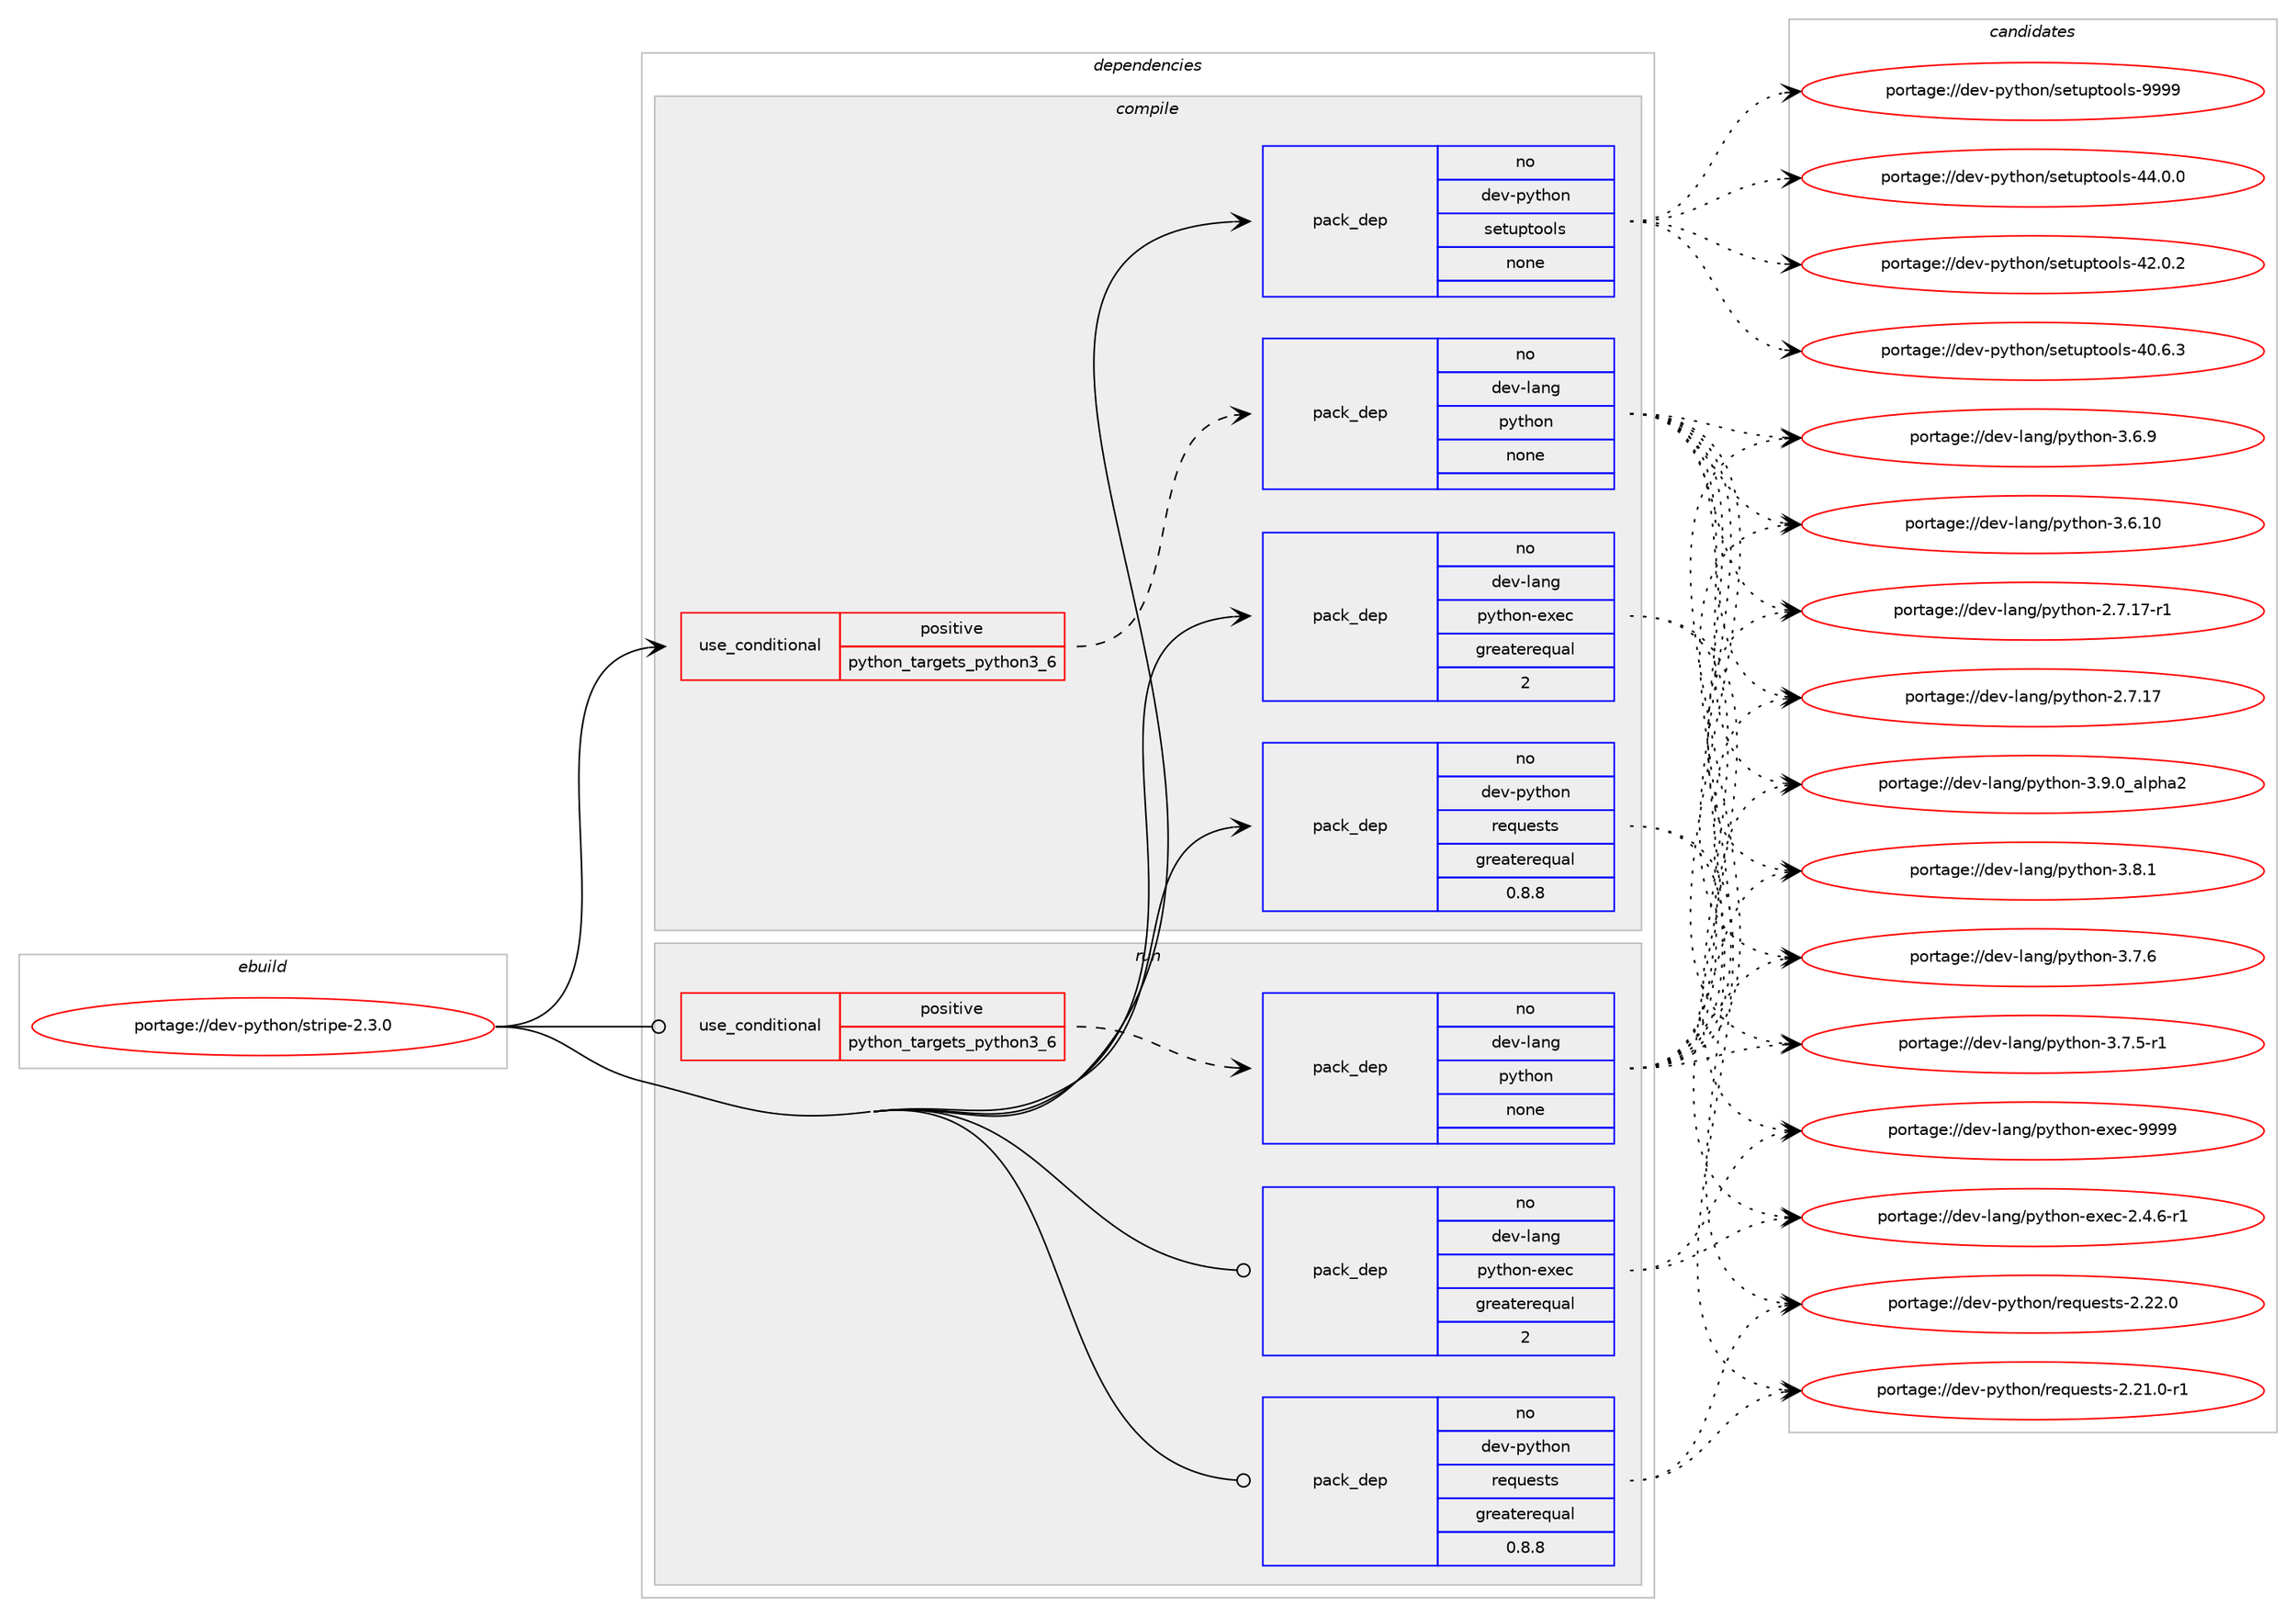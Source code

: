 digraph prolog {

# *************
# Graph options
# *************

newrank=true;
concentrate=true;
compound=true;
graph [rankdir=LR,fontname=Helvetica,fontsize=10,ranksep=1.5];#, ranksep=2.5, nodesep=0.2];
edge  [arrowhead=vee];
node  [fontname=Helvetica,fontsize=10];

# **********
# The ebuild
# **********

subgraph cluster_leftcol {
color=gray;
rank=same;
label=<<i>ebuild</i>>;
id [label="portage://dev-python/stripe-2.3.0", color=red, width=4, href="../dev-python/stripe-2.3.0.svg"];
}

# ****************
# The dependencies
# ****************

subgraph cluster_midcol {
color=gray;
label=<<i>dependencies</i>>;
subgraph cluster_compile {
fillcolor="#eeeeee";
style=filled;
label=<<i>compile</i>>;
subgraph cond105285 {
dependency423415 [label=<<TABLE BORDER="0" CELLBORDER="1" CELLSPACING="0" CELLPADDING="4"><TR><TD ROWSPAN="3" CELLPADDING="10">use_conditional</TD></TR><TR><TD>positive</TD></TR><TR><TD>python_targets_python3_6</TD></TR></TABLE>>, shape=none, color=red];
subgraph pack313232 {
dependency423416 [label=<<TABLE BORDER="0" CELLBORDER="1" CELLSPACING="0" CELLPADDING="4" WIDTH="220"><TR><TD ROWSPAN="6" CELLPADDING="30">pack_dep</TD></TR><TR><TD WIDTH="110">no</TD></TR><TR><TD>dev-lang</TD></TR><TR><TD>python</TD></TR><TR><TD>none</TD></TR><TR><TD></TD></TR></TABLE>>, shape=none, color=blue];
}
dependency423415:e -> dependency423416:w [weight=20,style="dashed",arrowhead="vee"];
}
id:e -> dependency423415:w [weight=20,style="solid",arrowhead="vee"];
subgraph pack313233 {
dependency423417 [label=<<TABLE BORDER="0" CELLBORDER="1" CELLSPACING="0" CELLPADDING="4" WIDTH="220"><TR><TD ROWSPAN="6" CELLPADDING="30">pack_dep</TD></TR><TR><TD WIDTH="110">no</TD></TR><TR><TD>dev-lang</TD></TR><TR><TD>python-exec</TD></TR><TR><TD>greaterequal</TD></TR><TR><TD>2</TD></TR></TABLE>>, shape=none, color=blue];
}
id:e -> dependency423417:w [weight=20,style="solid",arrowhead="vee"];
subgraph pack313234 {
dependency423418 [label=<<TABLE BORDER="0" CELLBORDER="1" CELLSPACING="0" CELLPADDING="4" WIDTH="220"><TR><TD ROWSPAN="6" CELLPADDING="30">pack_dep</TD></TR><TR><TD WIDTH="110">no</TD></TR><TR><TD>dev-python</TD></TR><TR><TD>requests</TD></TR><TR><TD>greaterequal</TD></TR><TR><TD>0.8.8</TD></TR></TABLE>>, shape=none, color=blue];
}
id:e -> dependency423418:w [weight=20,style="solid",arrowhead="vee"];
subgraph pack313235 {
dependency423419 [label=<<TABLE BORDER="0" CELLBORDER="1" CELLSPACING="0" CELLPADDING="4" WIDTH="220"><TR><TD ROWSPAN="6" CELLPADDING="30">pack_dep</TD></TR><TR><TD WIDTH="110">no</TD></TR><TR><TD>dev-python</TD></TR><TR><TD>setuptools</TD></TR><TR><TD>none</TD></TR><TR><TD></TD></TR></TABLE>>, shape=none, color=blue];
}
id:e -> dependency423419:w [weight=20,style="solid",arrowhead="vee"];
}
subgraph cluster_compileandrun {
fillcolor="#eeeeee";
style=filled;
label=<<i>compile and run</i>>;
}
subgraph cluster_run {
fillcolor="#eeeeee";
style=filled;
label=<<i>run</i>>;
subgraph cond105286 {
dependency423420 [label=<<TABLE BORDER="0" CELLBORDER="1" CELLSPACING="0" CELLPADDING="4"><TR><TD ROWSPAN="3" CELLPADDING="10">use_conditional</TD></TR><TR><TD>positive</TD></TR><TR><TD>python_targets_python3_6</TD></TR></TABLE>>, shape=none, color=red];
subgraph pack313236 {
dependency423421 [label=<<TABLE BORDER="0" CELLBORDER="1" CELLSPACING="0" CELLPADDING="4" WIDTH="220"><TR><TD ROWSPAN="6" CELLPADDING="30">pack_dep</TD></TR><TR><TD WIDTH="110">no</TD></TR><TR><TD>dev-lang</TD></TR><TR><TD>python</TD></TR><TR><TD>none</TD></TR><TR><TD></TD></TR></TABLE>>, shape=none, color=blue];
}
dependency423420:e -> dependency423421:w [weight=20,style="dashed",arrowhead="vee"];
}
id:e -> dependency423420:w [weight=20,style="solid",arrowhead="odot"];
subgraph pack313237 {
dependency423422 [label=<<TABLE BORDER="0" CELLBORDER="1" CELLSPACING="0" CELLPADDING="4" WIDTH="220"><TR><TD ROWSPAN="6" CELLPADDING="30">pack_dep</TD></TR><TR><TD WIDTH="110">no</TD></TR><TR><TD>dev-lang</TD></TR><TR><TD>python-exec</TD></TR><TR><TD>greaterequal</TD></TR><TR><TD>2</TD></TR></TABLE>>, shape=none, color=blue];
}
id:e -> dependency423422:w [weight=20,style="solid",arrowhead="odot"];
subgraph pack313238 {
dependency423423 [label=<<TABLE BORDER="0" CELLBORDER="1" CELLSPACING="0" CELLPADDING="4" WIDTH="220"><TR><TD ROWSPAN="6" CELLPADDING="30">pack_dep</TD></TR><TR><TD WIDTH="110">no</TD></TR><TR><TD>dev-python</TD></TR><TR><TD>requests</TD></TR><TR><TD>greaterequal</TD></TR><TR><TD>0.8.8</TD></TR></TABLE>>, shape=none, color=blue];
}
id:e -> dependency423423:w [weight=20,style="solid",arrowhead="odot"];
}
}

# **************
# The candidates
# **************

subgraph cluster_choices {
rank=same;
color=gray;
label=<<i>candidates</i>>;

subgraph choice313232 {
color=black;
nodesep=1;
choice10010111845108971101034711212111610411111045514657464895971081121049750 [label="portage://dev-lang/python-3.9.0_alpha2", color=red, width=4,href="../dev-lang/python-3.9.0_alpha2.svg"];
choice100101118451089711010347112121116104111110455146564649 [label="portage://dev-lang/python-3.8.1", color=red, width=4,href="../dev-lang/python-3.8.1.svg"];
choice100101118451089711010347112121116104111110455146554654 [label="portage://dev-lang/python-3.7.6", color=red, width=4,href="../dev-lang/python-3.7.6.svg"];
choice1001011184510897110103471121211161041111104551465546534511449 [label="portage://dev-lang/python-3.7.5-r1", color=red, width=4,href="../dev-lang/python-3.7.5-r1.svg"];
choice100101118451089711010347112121116104111110455146544657 [label="portage://dev-lang/python-3.6.9", color=red, width=4,href="../dev-lang/python-3.6.9.svg"];
choice10010111845108971101034711212111610411111045514654464948 [label="portage://dev-lang/python-3.6.10", color=red, width=4,href="../dev-lang/python-3.6.10.svg"];
choice100101118451089711010347112121116104111110455046554649554511449 [label="portage://dev-lang/python-2.7.17-r1", color=red, width=4,href="../dev-lang/python-2.7.17-r1.svg"];
choice10010111845108971101034711212111610411111045504655464955 [label="portage://dev-lang/python-2.7.17", color=red, width=4,href="../dev-lang/python-2.7.17.svg"];
dependency423416:e -> choice10010111845108971101034711212111610411111045514657464895971081121049750:w [style=dotted,weight="100"];
dependency423416:e -> choice100101118451089711010347112121116104111110455146564649:w [style=dotted,weight="100"];
dependency423416:e -> choice100101118451089711010347112121116104111110455146554654:w [style=dotted,weight="100"];
dependency423416:e -> choice1001011184510897110103471121211161041111104551465546534511449:w [style=dotted,weight="100"];
dependency423416:e -> choice100101118451089711010347112121116104111110455146544657:w [style=dotted,weight="100"];
dependency423416:e -> choice10010111845108971101034711212111610411111045514654464948:w [style=dotted,weight="100"];
dependency423416:e -> choice100101118451089711010347112121116104111110455046554649554511449:w [style=dotted,weight="100"];
dependency423416:e -> choice10010111845108971101034711212111610411111045504655464955:w [style=dotted,weight="100"];
}
subgraph choice313233 {
color=black;
nodesep=1;
choice10010111845108971101034711212111610411111045101120101994557575757 [label="portage://dev-lang/python-exec-9999", color=red, width=4,href="../dev-lang/python-exec-9999.svg"];
choice10010111845108971101034711212111610411111045101120101994550465246544511449 [label="portage://dev-lang/python-exec-2.4.6-r1", color=red, width=4,href="../dev-lang/python-exec-2.4.6-r1.svg"];
dependency423417:e -> choice10010111845108971101034711212111610411111045101120101994557575757:w [style=dotted,weight="100"];
dependency423417:e -> choice10010111845108971101034711212111610411111045101120101994550465246544511449:w [style=dotted,weight="100"];
}
subgraph choice313234 {
color=black;
nodesep=1;
choice100101118451121211161041111104711410111311710111511611545504650504648 [label="portage://dev-python/requests-2.22.0", color=red, width=4,href="../dev-python/requests-2.22.0.svg"];
choice1001011184511212111610411111047114101113117101115116115455046504946484511449 [label="portage://dev-python/requests-2.21.0-r1", color=red, width=4,href="../dev-python/requests-2.21.0-r1.svg"];
dependency423418:e -> choice100101118451121211161041111104711410111311710111511611545504650504648:w [style=dotted,weight="100"];
dependency423418:e -> choice1001011184511212111610411111047114101113117101115116115455046504946484511449:w [style=dotted,weight="100"];
}
subgraph choice313235 {
color=black;
nodesep=1;
choice10010111845112121116104111110471151011161171121161111111081154557575757 [label="portage://dev-python/setuptools-9999", color=red, width=4,href="../dev-python/setuptools-9999.svg"];
choice100101118451121211161041111104711510111611711211611111110811545525246484648 [label="portage://dev-python/setuptools-44.0.0", color=red, width=4,href="../dev-python/setuptools-44.0.0.svg"];
choice100101118451121211161041111104711510111611711211611111110811545525046484650 [label="portage://dev-python/setuptools-42.0.2", color=red, width=4,href="../dev-python/setuptools-42.0.2.svg"];
choice100101118451121211161041111104711510111611711211611111110811545524846544651 [label="portage://dev-python/setuptools-40.6.3", color=red, width=4,href="../dev-python/setuptools-40.6.3.svg"];
dependency423419:e -> choice10010111845112121116104111110471151011161171121161111111081154557575757:w [style=dotted,weight="100"];
dependency423419:e -> choice100101118451121211161041111104711510111611711211611111110811545525246484648:w [style=dotted,weight="100"];
dependency423419:e -> choice100101118451121211161041111104711510111611711211611111110811545525046484650:w [style=dotted,weight="100"];
dependency423419:e -> choice100101118451121211161041111104711510111611711211611111110811545524846544651:w [style=dotted,weight="100"];
}
subgraph choice313236 {
color=black;
nodesep=1;
choice10010111845108971101034711212111610411111045514657464895971081121049750 [label="portage://dev-lang/python-3.9.0_alpha2", color=red, width=4,href="../dev-lang/python-3.9.0_alpha2.svg"];
choice100101118451089711010347112121116104111110455146564649 [label="portage://dev-lang/python-3.8.1", color=red, width=4,href="../dev-lang/python-3.8.1.svg"];
choice100101118451089711010347112121116104111110455146554654 [label="portage://dev-lang/python-3.7.6", color=red, width=4,href="../dev-lang/python-3.7.6.svg"];
choice1001011184510897110103471121211161041111104551465546534511449 [label="portage://dev-lang/python-3.7.5-r1", color=red, width=4,href="../dev-lang/python-3.7.5-r1.svg"];
choice100101118451089711010347112121116104111110455146544657 [label="portage://dev-lang/python-3.6.9", color=red, width=4,href="../dev-lang/python-3.6.9.svg"];
choice10010111845108971101034711212111610411111045514654464948 [label="portage://dev-lang/python-3.6.10", color=red, width=4,href="../dev-lang/python-3.6.10.svg"];
choice100101118451089711010347112121116104111110455046554649554511449 [label="portage://dev-lang/python-2.7.17-r1", color=red, width=4,href="../dev-lang/python-2.7.17-r1.svg"];
choice10010111845108971101034711212111610411111045504655464955 [label="portage://dev-lang/python-2.7.17", color=red, width=4,href="../dev-lang/python-2.7.17.svg"];
dependency423421:e -> choice10010111845108971101034711212111610411111045514657464895971081121049750:w [style=dotted,weight="100"];
dependency423421:e -> choice100101118451089711010347112121116104111110455146564649:w [style=dotted,weight="100"];
dependency423421:e -> choice100101118451089711010347112121116104111110455146554654:w [style=dotted,weight="100"];
dependency423421:e -> choice1001011184510897110103471121211161041111104551465546534511449:w [style=dotted,weight="100"];
dependency423421:e -> choice100101118451089711010347112121116104111110455146544657:w [style=dotted,weight="100"];
dependency423421:e -> choice10010111845108971101034711212111610411111045514654464948:w [style=dotted,weight="100"];
dependency423421:e -> choice100101118451089711010347112121116104111110455046554649554511449:w [style=dotted,weight="100"];
dependency423421:e -> choice10010111845108971101034711212111610411111045504655464955:w [style=dotted,weight="100"];
}
subgraph choice313237 {
color=black;
nodesep=1;
choice10010111845108971101034711212111610411111045101120101994557575757 [label="portage://dev-lang/python-exec-9999", color=red, width=4,href="../dev-lang/python-exec-9999.svg"];
choice10010111845108971101034711212111610411111045101120101994550465246544511449 [label="portage://dev-lang/python-exec-2.4.6-r1", color=red, width=4,href="../dev-lang/python-exec-2.4.6-r1.svg"];
dependency423422:e -> choice10010111845108971101034711212111610411111045101120101994557575757:w [style=dotted,weight="100"];
dependency423422:e -> choice10010111845108971101034711212111610411111045101120101994550465246544511449:w [style=dotted,weight="100"];
}
subgraph choice313238 {
color=black;
nodesep=1;
choice100101118451121211161041111104711410111311710111511611545504650504648 [label="portage://dev-python/requests-2.22.0", color=red, width=4,href="../dev-python/requests-2.22.0.svg"];
choice1001011184511212111610411111047114101113117101115116115455046504946484511449 [label="portage://dev-python/requests-2.21.0-r1", color=red, width=4,href="../dev-python/requests-2.21.0-r1.svg"];
dependency423423:e -> choice100101118451121211161041111104711410111311710111511611545504650504648:w [style=dotted,weight="100"];
dependency423423:e -> choice1001011184511212111610411111047114101113117101115116115455046504946484511449:w [style=dotted,weight="100"];
}
}

}
